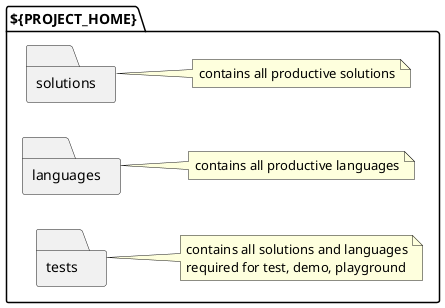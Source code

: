 @startuml

left to right direction

folder "${PROJECT_HOME}" {
  folder solutions as S
  note right of S: contains all productive solutions
  folder languages as L
  note right of L: contains all productive languages
  folder tests  as T
  note right of T: contains all solutions and languages\nrequired for test, demo, playground
}

@enduml